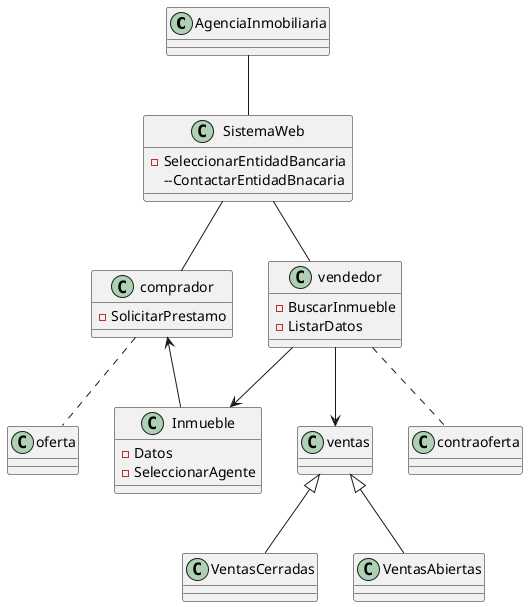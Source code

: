 @startuml ejercicio2
class AgenciaInmobiliaria
{

}
class SistemaWeb
{
    -SeleccionarEntidadBancaria
    --ContactarEntidadBnacaria    
}
AgenciaInmobiliaria -- SistemaWeb
SistemaWeb --comprador
SistemaWeb -- vendedor
vendedor --> Inmueble
vendedor --> ventas
ventas ^-- VentasCerradas
ventas ^-- VentasAbiertas
comprador <-- Inmueble
comprador .. oferta
vendedor .. contraoferta

class vendedor
{
    -BuscarInmueble
    -ListarDatos
    
}
class Inmueble
{
    -Datos
    -SeleccionarAgente
    
}
class ventas
{


}
class VentasCerradas{

}
class VentasAbiertas{

}
class comprador{
-SolicitarPrestamo
}
class oferta{

}
class contraoferta{

}
@enduml